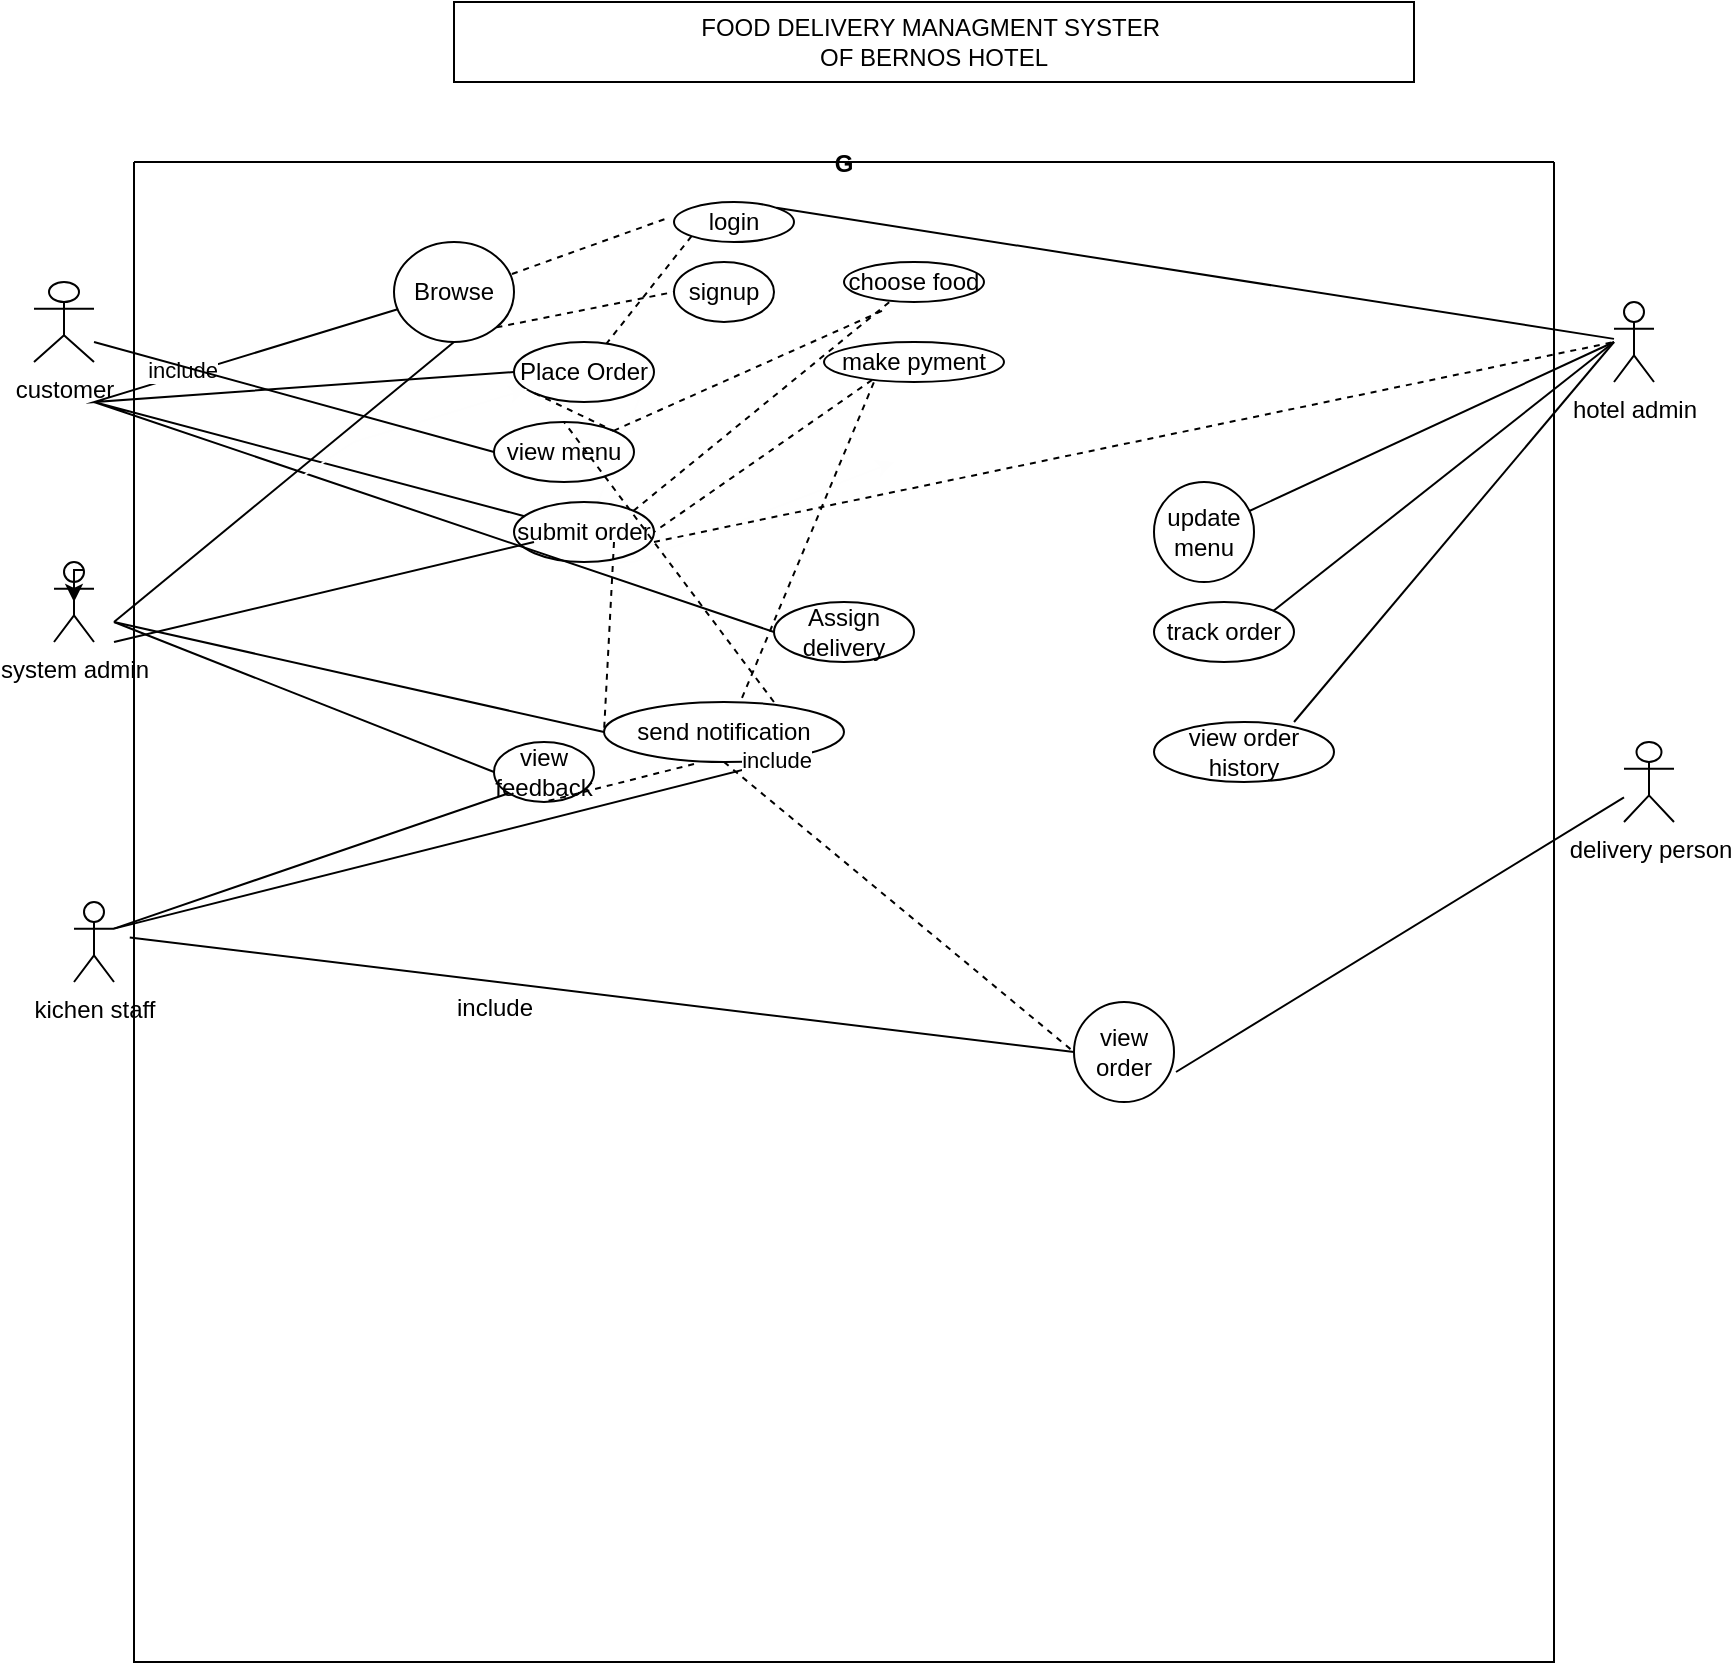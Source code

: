 <mxfile version="26.0.8">
  <diagram name="Page-1" id="uNKYJ9B1QRNPPUBYC1YE">
    <mxGraphModel dx="1011" dy="1568" grid="1" gridSize="10" guides="1" tooltips="1" connect="1" arrows="1" fold="1" page="1" pageScale="1" pageWidth="850" pageHeight="1100" math="0" shadow="0">
      <root>
        <mxCell id="0" />
        <mxCell id="1" parent="0" />
        <mxCell id="82IDj3iVrOEZIIXz_pep-4" value="" style="endArrow=classic;html=1;rounded=0;exitX=1;exitY=0.333;exitDx=0;exitDy=0;exitPerimeter=0;strokeColor=light-dark(#FEFEFE,#FFFFFF);" parent="1" source="82IDj3iVrOEZIIXz_pep-18" edge="1">
          <mxGeometry width="50" height="50" relative="1" as="geometry">
            <mxPoint x="160" y="-530" as="sourcePoint" />
            <mxPoint x="460" y="-540" as="targetPoint" />
            <Array as="points">
              <mxPoint x="300" y="-490" />
              <mxPoint x="330" y="-490" />
            </Array>
          </mxGeometry>
        </mxCell>
        <mxCell id="82IDj3iVrOEZIIXz_pep-7" value="FOOD DELIVERY MANAGMENT SYSTER&amp;nbsp;&lt;div&gt;OF BERNOS HOTEL&lt;/div&gt;" style="whiteSpace=wrap;html=1;align=center;" parent="1" vertex="1">
          <mxGeometry x="240" y="-770" width="480" height="40" as="geometry" />
        </mxCell>
        <mxCell id="82IDj3iVrOEZIIXz_pep-11" value="G" style="swimlane;startSize=0;" parent="1" vertex="1">
          <mxGeometry x="80" y="-690" width="710" height="750" as="geometry" />
        </mxCell>
        <mxCell id="82IDj3iVrOEZIIXz_pep-16" value="Browse" style="shape=ellipse;html=1;dashed=0;whiteSpace=wrap;perimeter=ellipsePerimeter;" parent="82IDj3iVrOEZIIXz_pep-11" vertex="1">
          <mxGeometry x="130" y="40" width="60" height="50" as="geometry" />
        </mxCell>
        <mxCell id="82IDj3iVrOEZIIXz_pep-20" value="submit order" style="shape=ellipse;html=1;dashed=0;whiteSpace=wrap;perimeter=ellipsePerimeter;" parent="82IDj3iVrOEZIIXz_pep-11" vertex="1">
          <mxGeometry x="190" y="170" width="70" height="30" as="geometry" />
        </mxCell>
        <mxCell id="82IDj3iVrOEZIIXz_pep-18" value="Place Order" style="shape=ellipse;html=1;dashed=0;whiteSpace=wrap;perimeter=ellipsePerimeter;" parent="82IDj3iVrOEZIIXz_pep-11" vertex="1">
          <mxGeometry x="190" y="90" width="70" height="30" as="geometry" />
        </mxCell>
        <mxCell id="82IDj3iVrOEZIIXz_pep-23" value="" style="endArrow=none;html=1;rounded=0;exitX=0;exitY=0.5;exitDx=0;exitDy=0;" parent="82IDj3iVrOEZIIXz_pep-11" target="82IDj3iVrOEZIIXz_pep-16" edge="1" source="82IDj3iVrOEZIIXz_pep-18">
          <mxGeometry width="50" height="50" relative="1" as="geometry">
            <mxPoint x="170" y="160" as="sourcePoint" />
            <mxPoint x="360" y="130" as="targetPoint" />
            <Array as="points">
              <mxPoint x="-20" y="120" />
            </Array>
          </mxGeometry>
        </mxCell>
        <mxCell id="V3vkMZOiI83B4uo7UNX7-9" value="include" style="edgeLabel;html=1;align=center;verticalAlign=middle;resizable=0;points=[];" vertex="1" connectable="0" parent="82IDj3iVrOEZIIXz_pep-23">
          <mxGeometry x="0.393" y="3" relative="1" as="geometry">
            <mxPoint as="offset" />
          </mxGeometry>
        </mxCell>
        <mxCell id="82IDj3iVrOEZIIXz_pep-24" value="" style="endArrow=none;html=1;rounded=0;exitX=0;exitY=0.5;exitDx=0;exitDy=0;" parent="82IDj3iVrOEZIIXz_pep-11" source="V3vkMZOiI83B4uo7UNX7-72" target="82IDj3iVrOEZIIXz_pep-20" edge="1">
          <mxGeometry width="50" height="50" relative="1" as="geometry">
            <mxPoint x="180" y="210" as="sourcePoint" />
            <mxPoint x="370" y="130" as="targetPoint" />
            <Array as="points">
              <mxPoint x="-20" y="120" />
            </Array>
          </mxGeometry>
        </mxCell>
        <mxCell id="V3vkMZOiI83B4uo7UNX7-14" value="login" style="shape=ellipse;html=1;dashed=0;whiteSpace=wrap;perimeter=ellipsePerimeter;" vertex="1" parent="82IDj3iVrOEZIIXz_pep-11">
          <mxGeometry x="270" y="20" width="60" height="20" as="geometry" />
        </mxCell>
        <mxCell id="V3vkMZOiI83B4uo7UNX7-16" value="" style="endArrow=none;dashed=1;html=1;rounded=0;exitX=0.983;exitY=0.32;exitDx=0;exitDy=0;exitPerimeter=0;entryX=-0.033;entryY=0.38;entryDx=0;entryDy=0;entryPerimeter=0;" edge="1" parent="82IDj3iVrOEZIIXz_pep-11" source="82IDj3iVrOEZIIXz_pep-16" target="V3vkMZOiI83B4uo7UNX7-14">
          <mxGeometry width="50" height="50" relative="1" as="geometry">
            <mxPoint x="460" y="190" as="sourcePoint" />
            <mxPoint x="510" y="140" as="targetPoint" />
          </mxGeometry>
        </mxCell>
        <mxCell id="V3vkMZOiI83B4uo7UNX7-19" value="" style="endArrow=none;dashed=1;html=1;rounded=0;exitX=1;exitY=1;exitDx=0;exitDy=0;entryX=0;entryY=0.5;entryDx=0;entryDy=0;" edge="1" parent="82IDj3iVrOEZIIXz_pep-11" source="82IDj3iVrOEZIIXz_pep-16" target="V3vkMZOiI83B4uo7UNX7-20">
          <mxGeometry width="50" height="50" relative="1" as="geometry">
            <mxPoint x="470" y="300" as="sourcePoint" />
            <mxPoint x="520" y="250" as="targetPoint" />
          </mxGeometry>
        </mxCell>
        <mxCell id="V3vkMZOiI83B4uo7UNX7-20" value="signup" style="ellipse;whiteSpace=wrap;html=1;" vertex="1" parent="82IDj3iVrOEZIIXz_pep-11">
          <mxGeometry x="270" y="50" width="50" height="30" as="geometry" />
        </mxCell>
        <mxCell id="V3vkMZOiI83B4uo7UNX7-24" value="view feedback" style="ellipse;whiteSpace=wrap;html=1;" vertex="1" parent="82IDj3iVrOEZIIXz_pep-11">
          <mxGeometry x="180" y="290" width="50" height="30" as="geometry" />
        </mxCell>
        <mxCell id="V3vkMZOiI83B4uo7UNX7-35" value="send notification" style="ellipse;whiteSpace=wrap;html=1;" vertex="1" parent="82IDj3iVrOEZIIXz_pep-11">
          <mxGeometry x="235" y="270" width="120" height="30" as="geometry" />
        </mxCell>
        <mxCell id="V3vkMZOiI83B4uo7UNX7-44" value="view menu" style="ellipse;whiteSpace=wrap;html=1;" vertex="1" parent="82IDj3iVrOEZIIXz_pep-11">
          <mxGeometry x="180" y="130" width="70" height="30" as="geometry" />
        </mxCell>
        <mxCell id="V3vkMZOiI83B4uo7UNX7-46" value="" style="endArrow=none;dashed=1;html=1;rounded=0;exitX=0;exitY=1;exitDx=0;exitDy=0;" edge="1" parent="82IDj3iVrOEZIIXz_pep-11" source="V3vkMZOiI83B4uo7UNX7-14" target="82IDj3iVrOEZIIXz_pep-18">
          <mxGeometry width="50" height="50" relative="1" as="geometry">
            <mxPoint x="480" y="220" as="sourcePoint" />
            <mxPoint x="530" y="170" as="targetPoint" />
          </mxGeometry>
        </mxCell>
        <mxCell id="V3vkMZOiI83B4uo7UNX7-49" value="make pyment" style="ellipse;whiteSpace=wrap;html=1;" vertex="1" parent="82IDj3iVrOEZIIXz_pep-11">
          <mxGeometry x="345" y="90" width="90" height="20" as="geometry" />
        </mxCell>
        <mxCell id="V3vkMZOiI83B4uo7UNX7-61" value="" style="endArrow=none;dashed=1;html=1;rounded=0;exitX=0;exitY=1;exitDx=0;exitDy=0;entryX=1;entryY=0;entryDx=0;entryDy=0;" edge="1" parent="82IDj3iVrOEZIIXz_pep-11" source="82IDj3iVrOEZIIXz_pep-18" target="V3vkMZOiI83B4uo7UNX7-44">
          <mxGeometry width="50" height="50" relative="1" as="geometry">
            <mxPoint x="360" y="280" as="sourcePoint" />
            <mxPoint x="410" y="230" as="targetPoint" />
          </mxGeometry>
        </mxCell>
        <mxCell id="V3vkMZOiI83B4uo7UNX7-60" value="" style="endArrow=none;dashed=1;html=1;rounded=0;entryX=0.5;entryY=0;entryDx=0;entryDy=0;exitX=0.708;exitY=0;exitDx=0;exitDy=0;exitPerimeter=0;" edge="1" parent="82IDj3iVrOEZIIXz_pep-11" source="V3vkMZOiI83B4uo7UNX7-35" target="V3vkMZOiI83B4uo7UNX7-44">
          <mxGeometry width="50" height="50" relative="1" as="geometry">
            <mxPoint x="370" y="260" as="sourcePoint" />
            <mxPoint x="420" y="210" as="targetPoint" />
          </mxGeometry>
        </mxCell>
        <mxCell id="V3vkMZOiI83B4uo7UNX7-72" value="Assign delivery" style="shape=ellipse;html=1;dashed=0;whiteSpace=wrap;perimeter=ellipsePerimeter;" vertex="1" parent="82IDj3iVrOEZIIXz_pep-11">
          <mxGeometry x="320" y="220" width="70" height="30" as="geometry" />
        </mxCell>
        <mxCell id="V3vkMZOiI83B4uo7UNX7-79" value="" style="endArrow=none;dashed=1;html=1;rounded=0;exitX=0.267;exitY=0.95;exitDx=0;exitDy=0;exitPerimeter=0;entryX=1;entryY=0.5;entryDx=0;entryDy=0;" edge="1" parent="82IDj3iVrOEZIIXz_pep-11" source="V3vkMZOiI83B4uo7UNX7-49" target="82IDj3iVrOEZIIXz_pep-20">
          <mxGeometry width="50" height="50" relative="1" as="geometry">
            <mxPoint x="370" y="260" as="sourcePoint" />
            <mxPoint x="420" y="210" as="targetPoint" />
          </mxGeometry>
        </mxCell>
        <mxCell id="V3vkMZOiI83B4uo7UNX7-82" value="" style="endArrow=none;dashed=1;html=1;rounded=0;exitX=0.375;exitY=1.033;exitDx=0;exitDy=0;exitPerimeter=0;entryX=0.5;entryY=1;entryDx=0;entryDy=0;" edge="1" parent="82IDj3iVrOEZIIXz_pep-11" source="V3vkMZOiI83B4uo7UNX7-35" target="V3vkMZOiI83B4uo7UNX7-24">
          <mxGeometry width="50" height="50" relative="1" as="geometry">
            <mxPoint x="370" y="260" as="sourcePoint" />
            <mxPoint x="420" y="210" as="targetPoint" />
          </mxGeometry>
        </mxCell>
        <mxCell id="V3vkMZOiI83B4uo7UNX7-83" value="view order" style="ellipse;whiteSpace=wrap;html=1;aspect=fixed;" vertex="1" parent="82IDj3iVrOEZIIXz_pep-11">
          <mxGeometry x="470" y="420" width="50" height="50" as="geometry" />
        </mxCell>
        <mxCell id="V3vkMZOiI83B4uo7UNX7-84" value="" style="endArrow=none;dashed=1;html=1;rounded=0;entryX=0;entryY=0.5;entryDx=0;entryDy=0;exitX=0.5;exitY=1;exitDx=0;exitDy=0;" edge="1" parent="82IDj3iVrOEZIIXz_pep-11" source="V3vkMZOiI83B4uo7UNX7-35" target="V3vkMZOiI83B4uo7UNX7-83">
          <mxGeometry width="50" height="50" relative="1" as="geometry">
            <mxPoint x="370" y="360" as="sourcePoint" />
            <mxPoint x="420" y="310" as="targetPoint" />
          </mxGeometry>
        </mxCell>
        <mxCell id="V3vkMZOiI83B4uo7UNX7-91" value="" style="endArrow=none;html=1;rounded=0;exitX=-0.003;exitY=0.517;exitDx=0;exitDy=0;exitPerimeter=0;entryX=0;entryY=0.5;entryDx=0;entryDy=0;" edge="1" parent="82IDj3iVrOEZIIXz_pep-11" source="82IDj3iVrOEZIIXz_pep-11" target="V3vkMZOiI83B4uo7UNX7-83">
          <mxGeometry width="50" height="50" relative="1" as="geometry">
            <mxPoint x="410" y="550" as="sourcePoint" />
            <mxPoint x="460" y="500" as="targetPoint" />
          </mxGeometry>
        </mxCell>
        <mxCell id="V3vkMZOiI83B4uo7UNX7-98" value="update menu" style="ellipse;whiteSpace=wrap;html=1;aspect=fixed;" vertex="1" parent="82IDj3iVrOEZIIXz_pep-11">
          <mxGeometry x="510" y="160" width="50" height="50" as="geometry" />
        </mxCell>
        <mxCell id="V3vkMZOiI83B4uo7UNX7-97" value="" style="endArrow=none;html=1;rounded=0;" edge="1" parent="82IDj3iVrOEZIIXz_pep-11" target="V3vkMZOiI83B4uo7UNX7-98">
          <mxGeometry width="50" height="50" relative="1" as="geometry">
            <mxPoint x="740" y="90" as="sourcePoint" />
            <mxPoint x="740" y="90" as="targetPoint" />
          </mxGeometry>
        </mxCell>
        <mxCell id="V3vkMZOiI83B4uo7UNX7-99" value="track order" style="ellipse;whiteSpace=wrap;html=1;" vertex="1" parent="82IDj3iVrOEZIIXz_pep-11">
          <mxGeometry x="510" y="220" width="70" height="30" as="geometry" />
        </mxCell>
        <mxCell id="V3vkMZOiI83B4uo7UNX7-101" value="view order history" style="ellipse;whiteSpace=wrap;html=1;" vertex="1" parent="82IDj3iVrOEZIIXz_pep-11">
          <mxGeometry x="510" y="280" width="90" height="30" as="geometry" />
        </mxCell>
        <mxCell id="82IDj3iVrOEZIIXz_pep-12" value="customer" style="shape=umlActor;verticalLabelPosition=bottom;verticalAlign=top;html=1;outlineConnect=0;" parent="1" vertex="1">
          <mxGeometry x="30" y="-630" width="30" height="40" as="geometry" />
        </mxCell>
        <mxCell id="82IDj3iVrOEZIIXz_pep-13" value="hotel admin" style="shape=umlActor;verticalLabelPosition=bottom;verticalAlign=top;html=1;outlineConnect=0;" parent="1" vertex="1">
          <mxGeometry x="820" y="-620" width="20" height="40" as="geometry" />
        </mxCell>
        <mxCell id="82IDj3iVrOEZIIXz_pep-15" value="delivery person" style="shape=umlActor;verticalLabelPosition=bottom;verticalAlign=top;html=1;outlineConnect=0;" parent="1" vertex="1">
          <mxGeometry x="825" y="-400" width="25" height="40" as="geometry" />
        </mxCell>
        <mxCell id="82IDj3iVrOEZIIXz_pep-19" value="" style="endArrow=classic;html=1;rounded=0;exitX=1;exitY=0.333;exitDx=0;exitDy=0;exitPerimeter=0;strokeColor=light-dark(#FEFEFE,#FFFFFF);" parent="1" target="82IDj3iVrOEZIIXz_pep-18" edge="1">
          <mxGeometry width="50" height="50" relative="1" as="geometry">
            <mxPoint x="160" y="-530" as="sourcePoint" />
            <mxPoint x="460" y="-540" as="targetPoint" />
            <Array as="points">
              <mxPoint x="190" y="-550" />
            </Array>
          </mxGeometry>
        </mxCell>
        <mxCell id="V3vkMZOiI83B4uo7UNX7-1" value="system admin" style="shape=umlActor;verticalLabelPosition=bottom;verticalAlign=top;html=1;outlineConnect=0;" vertex="1" parent="1">
          <mxGeometry x="40" y="-490" width="20" height="40" as="geometry" />
        </mxCell>
        <mxCell id="V3vkMZOiI83B4uo7UNX7-2" style="edgeStyle=orthogonalEdgeStyle;rounded=0;orthogonalLoop=1;jettySize=auto;html=1;exitX=0.75;exitY=0.1;exitDx=0;exitDy=0;exitPerimeter=0;entryX=0.5;entryY=0.5;entryDx=0;entryDy=0;entryPerimeter=0;" edge="1" parent="1" source="V3vkMZOiI83B4uo7UNX7-1" target="V3vkMZOiI83B4uo7UNX7-1">
          <mxGeometry relative="1" as="geometry" />
        </mxCell>
        <mxCell id="V3vkMZOiI83B4uo7UNX7-5" value="kichen staff" style="shape=umlActor;verticalLabelPosition=bottom;verticalAlign=top;html=1;outlineConnect=0;" vertex="1" parent="1">
          <mxGeometry x="50" y="-320" width="20" height="40" as="geometry" />
        </mxCell>
        <mxCell id="V3vkMZOiI83B4uo7UNX7-32" value="" style="endArrow=none;html=1;rounded=0;entryX=0;entryY=0.5;entryDx=0;entryDy=0;" edge="1" parent="1" target="V3vkMZOiI83B4uo7UNX7-24">
          <mxGeometry width="50" height="50" relative="1" as="geometry">
            <mxPoint x="70" y="-460" as="sourcePoint" />
            <mxPoint x="600" y="-460" as="targetPoint" />
          </mxGeometry>
        </mxCell>
        <mxCell id="V3vkMZOiI83B4uo7UNX7-36" value="" style="endArrow=none;html=1;rounded=0;entryX=0;entryY=0.5;entryDx=0;entryDy=0;" edge="1" parent="1" target="V3vkMZOiI83B4uo7UNX7-35">
          <mxGeometry width="50" height="50" relative="1" as="geometry">
            <mxPoint x="70" y="-460" as="sourcePoint" />
            <mxPoint x="610" y="-460" as="targetPoint" />
          </mxGeometry>
        </mxCell>
        <mxCell id="V3vkMZOiI83B4uo7UNX7-41" value="" style="endArrow=none;html=1;rounded=0;exitX=1;exitY=0.333;exitDx=0;exitDy=0;exitPerimeter=0;entryX=1;entryY=1;entryDx=0;entryDy=0;" edge="1" parent="1" source="V3vkMZOiI83B4uo7UNX7-5" target="V3vkMZOiI83B4uo7UNX7-35">
          <mxGeometry width="50" height="50" relative="1" as="geometry">
            <mxPoint x="560" y="-410" as="sourcePoint" />
            <mxPoint x="610" y="-460" as="targetPoint" />
          </mxGeometry>
        </mxCell>
        <mxCell id="V3vkMZOiI83B4uo7UNX7-42" value="include" style="edgeLabel;html=1;align=center;verticalAlign=middle;resizable=0;points=[];" vertex="1" connectable="0" parent="V3vkMZOiI83B4uo7UNX7-41">
          <mxGeometry x="0.901" y="1" relative="1" as="geometry">
            <mxPoint x="1" as="offset" />
          </mxGeometry>
        </mxCell>
        <mxCell id="V3vkMZOiI83B4uo7UNX7-43" value="" style="endArrow=none;html=1;rounded=0;exitX=1;exitY=0.333;exitDx=0;exitDy=0;exitPerimeter=0;entryX=0;entryY=1;entryDx=0;entryDy=0;" edge="1" parent="1" source="V3vkMZOiI83B4uo7UNX7-5" target="V3vkMZOiI83B4uo7UNX7-24">
          <mxGeometry width="50" height="50" relative="1" as="geometry">
            <mxPoint x="560" y="-410" as="sourcePoint" />
            <mxPoint x="610" y="-460" as="targetPoint" />
          </mxGeometry>
        </mxCell>
        <mxCell id="V3vkMZOiI83B4uo7UNX7-45" value="" style="endArrow=none;html=1;rounded=0;entryX=0;entryY=0.5;entryDx=0;entryDy=0;" edge="1" parent="1" target="V3vkMZOiI83B4uo7UNX7-44">
          <mxGeometry width="50" height="50" relative="1" as="geometry">
            <mxPoint x="60" y="-600" as="sourcePoint" />
            <mxPoint x="610" y="-450" as="targetPoint" />
          </mxGeometry>
        </mxCell>
        <mxCell id="V3vkMZOiI83B4uo7UNX7-54" value="" style="endArrow=none;html=1;rounded=0;entryX=0.5;entryY=1;entryDx=0;entryDy=0;" edge="1" parent="1" target="82IDj3iVrOEZIIXz_pep-16">
          <mxGeometry width="50" height="50" relative="1" as="geometry">
            <mxPoint x="70" y="-460" as="sourcePoint" />
            <mxPoint x="620" y="-540" as="targetPoint" />
          </mxGeometry>
        </mxCell>
        <mxCell id="V3vkMZOiI83B4uo7UNX7-77" value="" style="endArrow=none;html=1;rounded=0;" edge="1" parent="1">
          <mxGeometry width="50" height="50" relative="1" as="geometry">
            <mxPoint x="70" y="-450" as="sourcePoint" />
            <mxPoint x="280" y="-500" as="targetPoint" />
          </mxGeometry>
        </mxCell>
        <mxCell id="V3vkMZOiI83B4uo7UNX7-78" value="" style="endArrow=none;dashed=1;html=1;rounded=0;entryX=0;entryY=0.5;entryDx=0;entryDy=0;" edge="1" parent="1" target="V3vkMZOiI83B4uo7UNX7-35">
          <mxGeometry width="50" height="50" relative="1" as="geometry">
            <mxPoint x="320" y="-500" as="sourcePoint" />
            <mxPoint x="540" y="-490" as="targetPoint" />
          </mxGeometry>
        </mxCell>
        <mxCell id="V3vkMZOiI83B4uo7UNX7-90" value="" style="endArrow=none;html=1;rounded=0;exitX=1.02;exitY=0.7;exitDx=0;exitDy=0;exitPerimeter=0;" edge="1" parent="1" source="V3vkMZOiI83B4uo7UNX7-83" target="82IDj3iVrOEZIIXz_pep-15">
          <mxGeometry width="50" height="50" relative="1" as="geometry">
            <mxPoint x="490" y="-140" as="sourcePoint" />
            <mxPoint x="540" y="-190" as="targetPoint" />
          </mxGeometry>
        </mxCell>
        <mxCell id="V3vkMZOiI83B4uo7UNX7-92" value="include" style="text;html=1;align=center;verticalAlign=middle;resizable=0;points=[];autosize=1;strokeColor=none;fillColor=none;" vertex="1" parent="1">
          <mxGeometry x="230" y="-282" width="60" height="30" as="geometry" />
        </mxCell>
        <mxCell id="V3vkMZOiI83B4uo7UNX7-93" value="" style="endArrow=none;html=1;rounded=0;exitX=1;exitY=0;exitDx=0;exitDy=0;" edge="1" parent="1" source="V3vkMZOiI83B4uo7UNX7-14" target="82IDj3iVrOEZIIXz_pep-13">
          <mxGeometry width="50" height="50" relative="1" as="geometry">
            <mxPoint x="490" y="-540" as="sourcePoint" />
            <mxPoint x="540" y="-590" as="targetPoint" />
          </mxGeometry>
        </mxCell>
        <mxCell id="V3vkMZOiI83B4uo7UNX7-47" value="choose food" style="ellipse;whiteSpace=wrap;html=1;" vertex="1" parent="1">
          <mxGeometry x="435" y="-640" width="70" height="20" as="geometry" />
        </mxCell>
        <mxCell id="V3vkMZOiI83B4uo7UNX7-58" value="" style="endArrow=none;dashed=1;html=1;rounded=0;exitX=1;exitY=0;exitDx=0;exitDy=0;entryX=0.286;entryY=1.2;entryDx=0;entryDy=0;entryPerimeter=0;" edge="1" parent="1" source="V3vkMZOiI83B4uo7UNX7-44" target="V3vkMZOiI83B4uo7UNX7-47">
          <mxGeometry width="50" height="50" relative="1" as="geometry">
            <mxPoint x="440" y="-410" as="sourcePoint" />
            <mxPoint x="490" y="-460" as="targetPoint" />
          </mxGeometry>
        </mxCell>
        <mxCell id="V3vkMZOiI83B4uo7UNX7-94" value="" style="endArrow=none;dashed=1;html=1;rounded=0;exitX=1;exitY=0;exitDx=0;exitDy=0;" edge="1" parent="1" source="82IDj3iVrOEZIIXz_pep-20" target="V3vkMZOiI83B4uo7UNX7-47">
          <mxGeometry width="50" height="50" relative="1" as="geometry">
            <mxPoint x="330" y="-516" as="sourcePoint" />
            <mxPoint x="500" y="-650" as="targetPoint" />
          </mxGeometry>
        </mxCell>
        <mxCell id="V3vkMZOiI83B4uo7UNX7-95" value="" style="endArrow=none;dashed=1;html=1;rounded=0;" edge="1" parent="1">
          <mxGeometry width="50" height="50" relative="1" as="geometry">
            <mxPoint x="340" y="-500" as="sourcePoint" />
            <mxPoint x="820" y="-600" as="targetPoint" />
          </mxGeometry>
        </mxCell>
        <mxCell id="V3vkMZOiI83B4uo7UNX7-100" value="" style="endArrow=none;html=1;rounded=0;exitX=1;exitY=0;exitDx=0;exitDy=0;" edge="1" parent="1" source="V3vkMZOiI83B4uo7UNX7-99">
          <mxGeometry width="50" height="50" relative="1" as="geometry">
            <mxPoint x="490" y="-440" as="sourcePoint" />
            <mxPoint x="820" y="-600" as="targetPoint" />
          </mxGeometry>
        </mxCell>
        <mxCell id="V3vkMZOiI83B4uo7UNX7-102" value="" style="endArrow=none;html=1;rounded=0;exitX=0.778;exitY=0;exitDx=0;exitDy=0;exitPerimeter=0;" edge="1" parent="1" source="V3vkMZOiI83B4uo7UNX7-101">
          <mxGeometry width="50" height="50" relative="1" as="geometry">
            <mxPoint x="490" y="-440" as="sourcePoint" />
            <mxPoint x="820" y="-600" as="targetPoint" />
          </mxGeometry>
        </mxCell>
        <mxCell id="V3vkMZOiI83B4uo7UNX7-105" value="" style="endArrow=none;dashed=1;html=1;rounded=0;exitX=0.575;exitY=-0.067;exitDx=0;exitDy=0;exitPerimeter=0;" edge="1" parent="1" source="V3vkMZOiI83B4uo7UNX7-35">
          <mxGeometry width="50" height="50" relative="1" as="geometry">
            <mxPoint x="490" y="-440" as="sourcePoint" />
            <mxPoint x="450" y="-580" as="targetPoint" />
          </mxGeometry>
        </mxCell>
      </root>
    </mxGraphModel>
  </diagram>
</mxfile>
